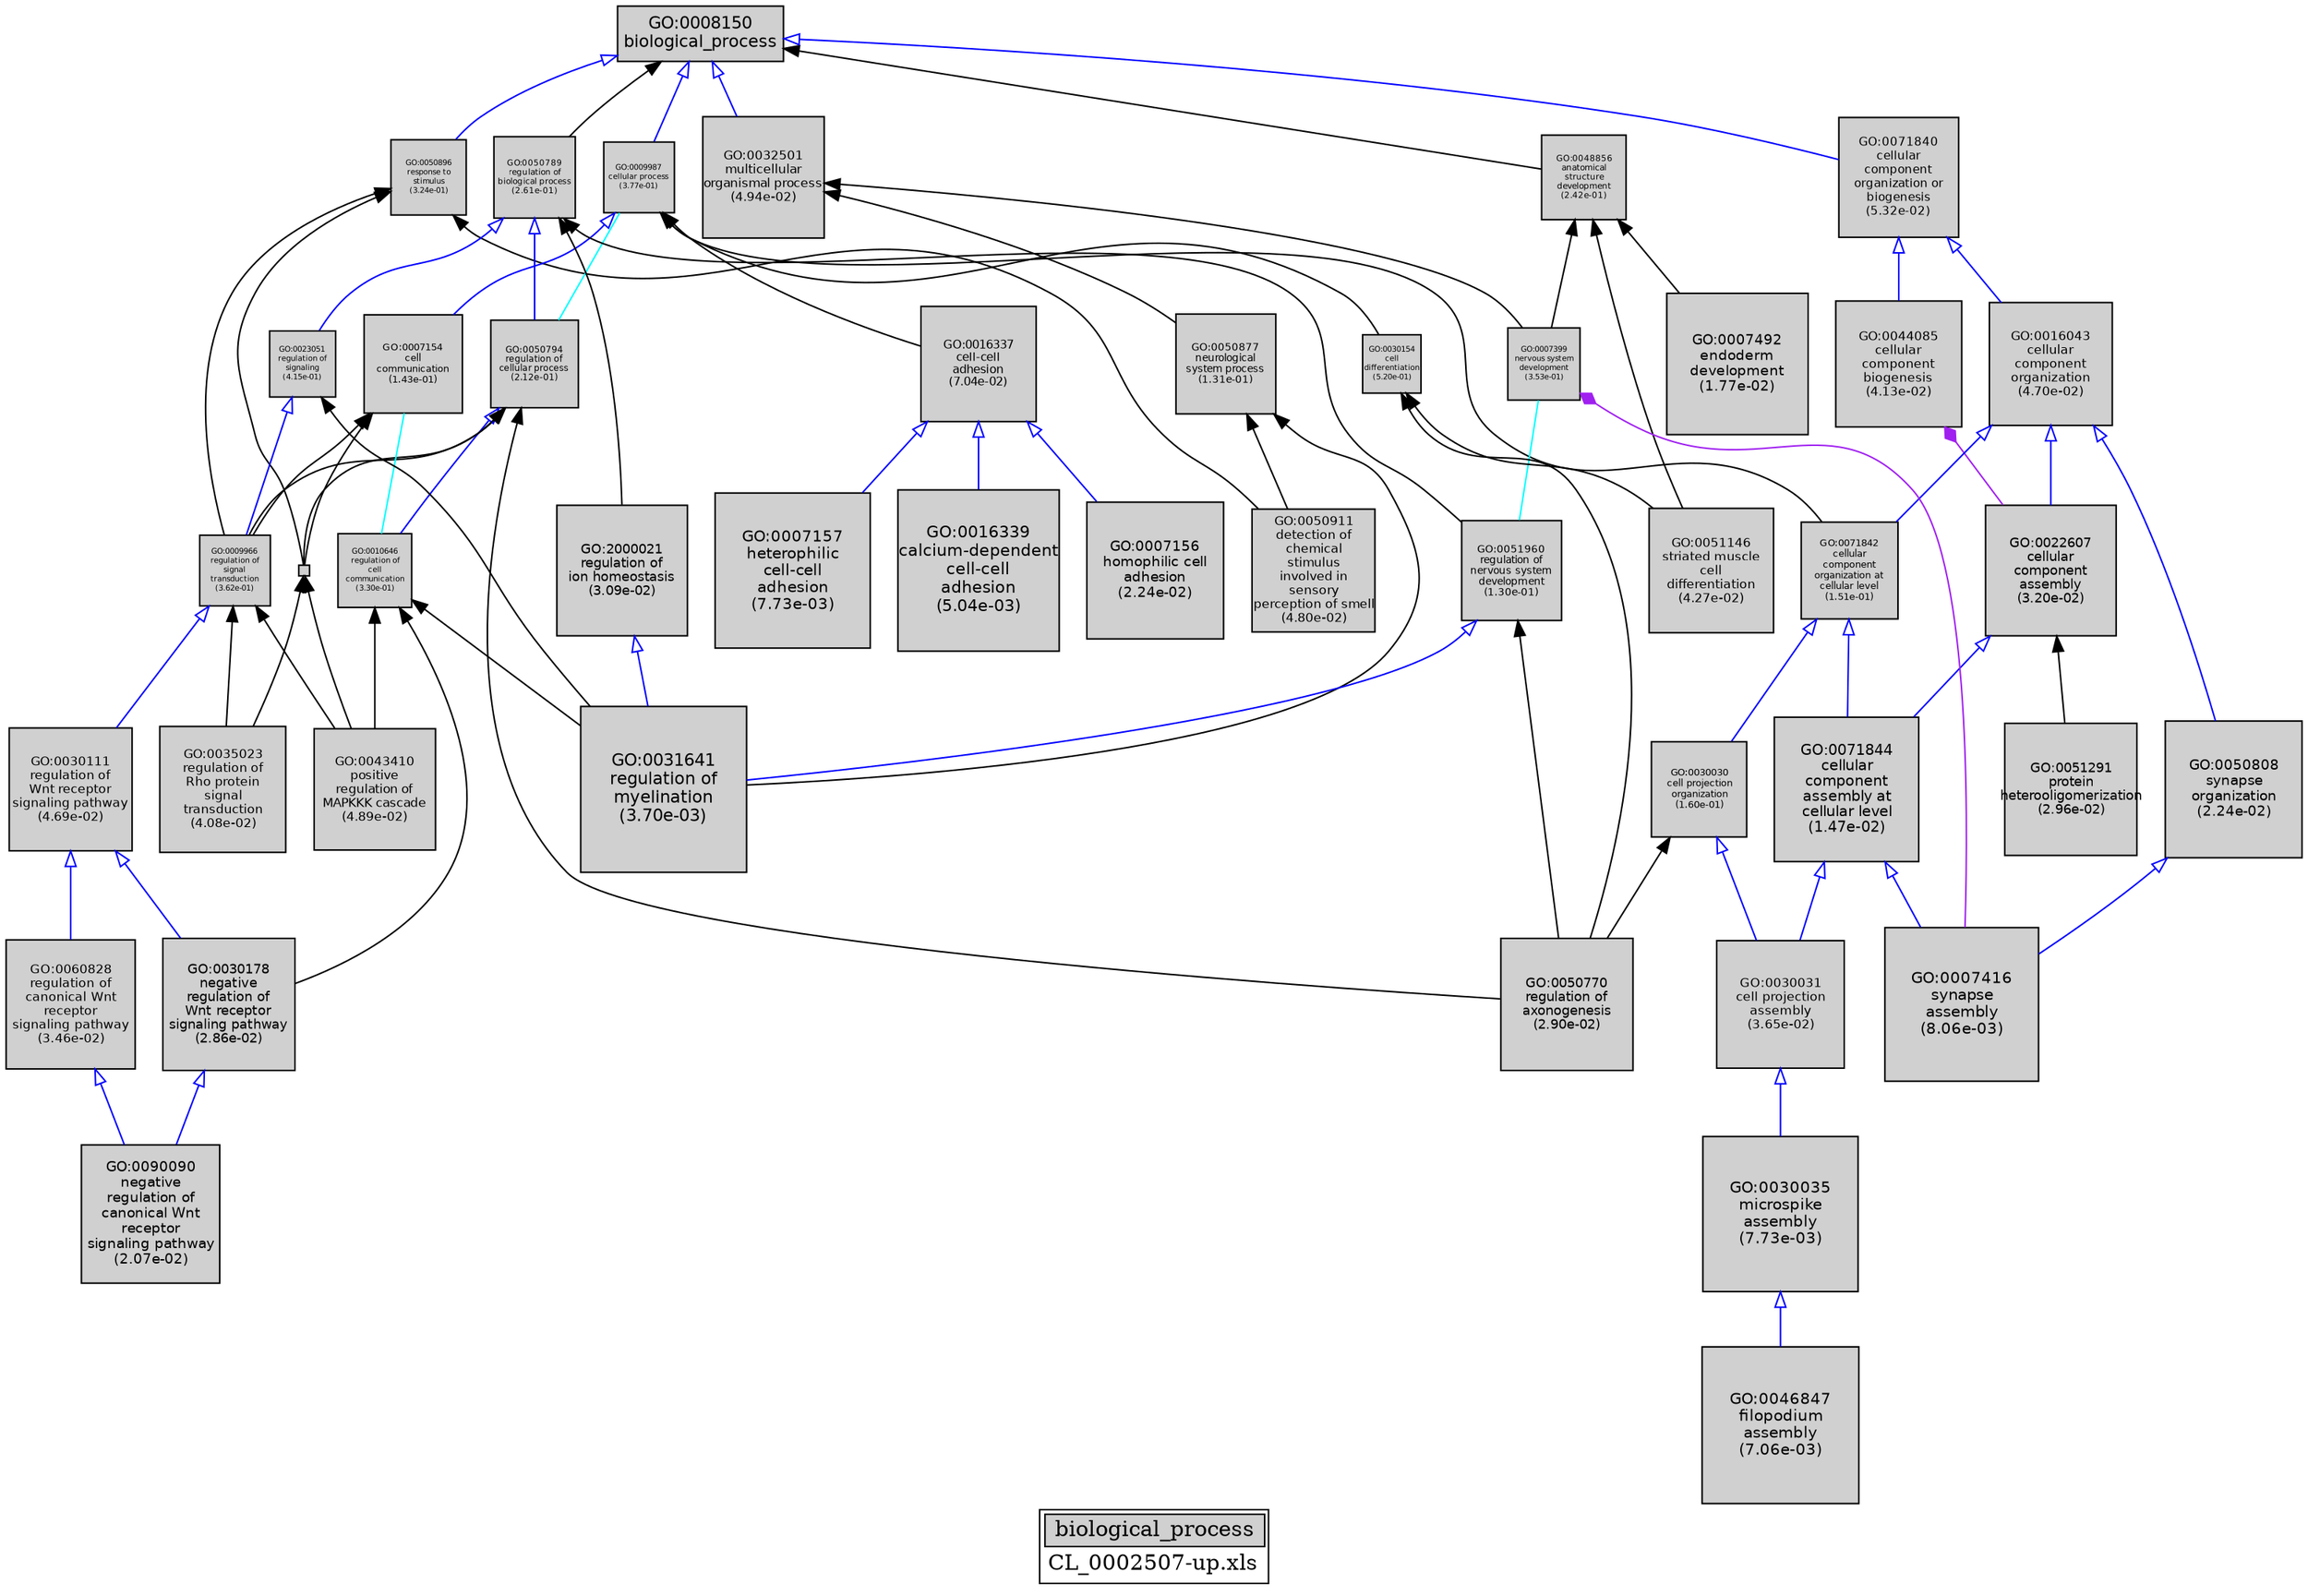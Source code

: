 digraph "biological_process" {
graph [ bgcolor = "#FFFFFF", label = <<TABLE COLOR="black" BGCOLOR="white"><TR><TD COLSPAN="2" BGCOLOR="#D0D0D0"><FONT COLOR="black">biological_process</FONT></TD></TR><TR><TD BORDER="0">CL_0002507-up.xls</TD></TR></TABLE>> ];
node [ fontname = "Helvetica" ];

subgraph "nodes" {

node [ style = "filled", fixedsize = "true", width = 1, shape = "box", fontsize = 9, fillcolor = "#D0D0D0", fontcolor = "black", color = "black" ];

"GO:0050896" [ URL = "#GO:0050896", label = <<TABLE BORDER="0"><TR><TD>GO:0050896<BR/>response to<BR/>stimulus<BR/>(3.24e-01)</TD></TR></TABLE>>, width = 0.678491149423, shape = "box", fontsize = 5.0, height = 0.678491149423 ];
"GO:0050794" [ URL = "#GO:0050794", label = <<TABLE BORDER="0"><TR><TD>GO:0050794<BR/>regulation of<BR/>cellular process<BR/>(2.12e-01)</TD></TR></TABLE>>, width = 0.794163321245, shape = "box", fontsize = 5.71797591296, height = 0.794163321245 ];
"GO:0016339" [ URL = "#GO:0016339", label = <<TABLE BORDER="0"><TR><TD>GO:0016339<BR/>calcium-dependent<BR/>cell-cell<BR/>adhesion<BR/>(5.04e-03)</TD></TR></TABLE>>, width = 1.4581267779, shape = "box", fontsize = 10.4985128009, height = 1.4581267779 ];
"GO:0009966" [ URL = "#GO:0009966", label = <<TABLE BORDER="0"><TR><TD>GO:0009966<BR/>regulation of<BR/>signal<BR/>transduction<BR/>(3.62e-01)</TD></TR></TABLE>>, width = 0.645478156369, shape = "box", fontsize = 5.0, height = 0.645478156369 ];
"GO:2000021" [ URL = "#GO:2000021", label = <<TABLE BORDER="0"><TR><TD>GO:2000021<BR/>regulation of<BR/>ion homeostasis<BR/>(3.09e-02)</TD></TR></TABLE>>, width = 1.18338592366, shape = "box", fontsize = 8.52037865034, height = 1.18338592366 ];
"GO:0030111" [ URL = "#GO:0030111", label = <<TABLE BORDER="0"><TR><TD>GO:0030111<BR/>regulation of<BR/>Wnt receptor<BR/>signaling pathway<BR/>(4.69e-02)</TD></TR></TABLE>>, width = 1.11073223585, shape = "box", fontsize = 7.99727209815, height = 1.11073223585 ];
"GO:0032501" [ URL = "#GO:0032501", label = <<TABLE BORDER="0"><TR><TD>GO:0032501<BR/>multicellular<BR/>organismal process<BR/>(4.94e-02)</TD></TR></TABLE>>, width = 1.10163183657, shape = "box", fontsize = 7.93174922329, height = 1.10163183657 ];
"GO:0030178" [ URL = "#GO:0030178", label = <<TABLE BORDER="0"><TR><TD>GO:0030178<BR/>negative<BR/>regulation of<BR/>Wnt receptor<BR/>signaling pathway<BR/>(2.86e-02)</TD></TR></TABLE>>, width = 1.19638234362, shape = "box", fontsize = 8.61395287408, height = 1.19638234362 ];
"GO:0009987" [ URL = "#GO:0009987", label = <<TABLE BORDER="0"><TR><TD>GO:0009987<BR/>cellular process<BR/>(3.77e-01)</TD></TR></TABLE>>, width = 0.632663381991, shape = "box", fontsize = 5.0, height = 0.632663381991 ];
"GO:0051291" [ URL = "#GO:0051291", label = <<TABLE BORDER="0"><TR><TD>GO:0051291<BR/>protein<BR/>heterooligomerization<BR/>(2.96e-02)</TD></TR></TABLE>>, width = 1.19070342192, shape = "box", fontsize = 8.57306463785, height = 1.19070342192 ];
"GO:0048856" [ URL = "#GO:0048856", label = <<TABLE BORDER="0"><TR><TD>GO:0048856<BR/>anatomical<BR/>structure<BR/>development<BR/>(2.42e-01)</TD></TR></TABLE>>, width = 0.760004030292, shape = "box", fontsize = 5.4720290181, height = 0.760004030292 ];
"GO:0022607" [ URL = "#GO:0022607", label = <<TABLE BORDER="0"><TR><TD>GO:0022607<BR/>cellular<BR/>component<BR/>assembly<BR/>(3.20e-02)</TD></TR></TABLE>>, width = 1.17761331592, shape = "box", fontsize = 8.47881587459, height = 1.17761331592 ];
"GO:0010646" [ URL = "#GO:0010646", label = <<TABLE BORDER="0"><TR><TD>GO:0010646<BR/>regulation of<BR/>cell<BR/>communication<BR/>(3.30e-01)</TD></TR></TABLE>>, width = 0.673475027494, shape = "box", fontsize = 5.0, height = 0.673475027494 ];
"GO:0071842" [ URL = "#GO:0071842", label = <<TABLE BORDER="0"><TR><TD>GO:0071842<BR/>cellular<BR/>component<BR/>organization at<BR/>cellular level<BR/>(1.51e-01)</TD></TR></TABLE>>, width = 0.87516556382, shape = "box", fontsize = 6.3011920595, height = 0.87516556382 ];
"GO:0007156" [ URL = "#GO:0007156", label = <<TABLE BORDER="0"><TR><TD>GO:0007156<BR/>homophilic cell<BR/>adhesion<BR/>(2.24e-02)</TD></TR></TABLE>>, width = 1.23700612514, shape = "box", fontsize = 8.90644410104, height = 1.23700612514 ];
"GO:0007157" [ URL = "#GO:0007157", label = <<TABLE BORDER="0"><TR><TD>GO:0007157<BR/>heterophilic<BR/>cell-cell<BR/>adhesion<BR/>(7.73e-03)</TD></TR></TABLE>>, width = 1.39841334747, shape = "box", fontsize = 10.0685761018, height = 1.39841334747 ];
"GO:0044085" [ URL = "#GO:0044085", label = <<TABLE BORDER="0"><TR><TD>GO:0044085<BR/>cellular<BR/>component<BR/>biogenesis<BR/>(4.13e-02)</TD></TR></TABLE>>, width = 1.13335107188, shape = "box", fontsize = 8.16012771755, height = 1.13335107188 ];
"GO:0030031" [ URL = "#GO:0030031", label = <<TABLE BORDER="0"><TR><TD>GO:0030031<BR/>cell projection<BR/>assembly<BR/>(3.65e-02)</TD></TR></TABLE>>, width = 1.15505659938, shape = "box", fontsize = 8.31640751554, height = 1.15505659938 ];
"GO:0050770" [ URL = "#GO:0050770", label = <<TABLE BORDER="0"><TR><TD>GO:0050770<BR/>regulation of<BR/>axonogenesis<BR/>(2.90e-02)</TD></TR></TABLE>>, width = 1.19447040991, shape = "box", fontsize = 8.60018695132, height = 1.19447040991 ];
"GO:0007492" [ URL = "#GO:0007492", label = <<TABLE BORDER="0"><TR><TD>GO:0007492<BR/>endoderm<BR/>development<BR/>(1.77e-02)</TD></TR></TABLE>>, width = 1.27405048407, shape = "box", fontsize = 9.17316348532, height = 1.27405048407 ];
"GO:0035556" [ URL = "#GO:0035556", width = 0.1, shape = "box", label = "", height = 0.1 ];
"GO:0016043" [ URL = "#GO:0016043", label = <<TABLE BORDER="0"><TR><TD>GO:0016043<BR/>cellular<BR/>component<BR/>organization<BR/>(4.70e-02)</TD></TR></TABLE>>, width = 1.11034196702, shape = "box", fontsize = 7.99446216258, height = 1.11034196702 ];
"GO:0050808" [ URL = "#GO:0050808", label = <<TABLE BORDER="0"><TR><TD>GO:0050808<BR/>synapse<BR/>organization<BR/>(2.24e-02)</TD></TR></TABLE>>, width = 1.23700612514, shape = "box", fontsize = 8.90644410104, height = 1.23700612514 ];
"GO:0035023" [ URL = "#GO:0035023", label = <<TABLE BORDER="0"><TR><TD>GO:0035023<BR/>regulation of<BR/>Rho protein<BR/>signal<BR/>transduction<BR/>(4.08e-02)</TD></TR></TABLE>>, width = 1.13585559563, shape = "box", fontsize = 8.17816028854, height = 1.13585559563 ];
"GO:0071840" [ URL = "#GO:0071840", label = <<TABLE BORDER="0"><TR><TD>GO:0071840<BR/>cellular<BR/>component<BR/>organization or<BR/>biogenesis<BR/>(5.32e-02)</TD></TR></TABLE>>, width = 1.08800026648, shape = "box", fontsize = 7.83360191865, height = 1.08800026648 ];
"GO:0050877" [ URL = "#GO:0050877", label = <<TABLE BORDER="0"><TR><TD>GO:0050877<BR/>neurological<BR/>system process<BR/>(1.31e-01)</TD></TR></TABLE>>, width = 0.908067809858, shape = "box", fontsize = 6.53808823098, height = 0.908067809858 ];
"GO:0008150" [ URL = "#GO:0008150", label = <<TABLE BORDER="0"><TR><TD>GO:0008150<BR/>biological_process</TD></TR></TABLE>>, width = 1.5, shape = "box", fontsize = 10.8 ];
"GO:0031641" [ URL = "#GO:0031641", label = <<TABLE BORDER="0"><TR><TD>GO:0031641<BR/>regulation of<BR/>myelination<BR/>(3.70e-03)</TD></TR></TABLE>>, width = 1.5, shape = "box", fontsize = 10.8, height = 1.5 ];
"GO:0051146" [ URL = "#GO:0051146", label = <<TABLE BORDER="0"><TR><TD>GO:0051146<BR/>striated muscle<BR/>cell<BR/>differentiation<BR/>(4.27e-02)</TD></TR></TABLE>>, width = 1.12758022933, shape = "box", fontsize = 8.11857765119, height = 1.12758022933 ];
"GO:0007399" [ URL = "#GO:0007399", label = <<TABLE BORDER="0"><TR><TD>GO:0007399<BR/>nervous system<BR/>development<BR/>(3.53e-01)</TD></TR></TABLE>>, width = 0.653227027723, shape = "box", fontsize = 5.0, height = 0.653227027723 ];
"GO:0007154" [ URL = "#GO:0007154", label = <<TABLE BORDER="0"><TR><TD>GO:0007154<BR/>cell<BR/>communication<BR/>(1.43e-01)</TD></TR></TABLE>>, width = 0.887238216968, shape = "box", fontsize = 6.38811516217, height = 0.887238216968 ];
"GO:0016337" [ URL = "#GO:0016337", label = <<TABLE BORDER="0"><TR><TD>GO:0016337<BR/>cell-cell<BR/>adhesion<BR/>(7.04e-02)</TD></TR></TABLE>>, width = 1.03523481053, shape = "box", fontsize = 7.45369063585, height = 1.03523481053 ];
"GO:0060828" [ URL = "#GO:0060828", label = <<TABLE BORDER="0"><TR><TD>GO:0060828<BR/>regulation of<BR/>canonical Wnt<BR/>receptor<BR/>signaling pathway<BR/>(3.46e-02)</TD></TR></TABLE>>, width = 1.16459075147, shape = "box", fontsize = 8.38505341061, height = 1.16459075147 ];
"GO:0090090" [ URL = "#GO:0090090", label = <<TABLE BORDER="0"><TR><TD>GO:0090090<BR/>negative<BR/>regulation of<BR/>canonical Wnt<BR/>receptor<BR/>signaling pathway<BR/>(2.07e-02)</TD></TR></TABLE>>, width = 1.24937697911, shape = "box", fontsize = 8.99551424962, height = 1.24937697911 ];
"GO:0046847" [ URL = "#GO:0046847", label = <<TABLE BORDER="0"><TR><TD>GO:0046847<BR/>filopodium<BR/>assembly<BR/>(7.06e-03)</TD></TR></TABLE>>, width = 1.41132796572, shape = "box", fontsize = 10.1615613532, height = 1.41132796572 ];
"GO:0050789" [ URL = "#GO:0050789", label = <<TABLE BORDER="0"><TR><TD>GO:0050789<BR/>regulation of<BR/>biological process<BR/>(2.61e-01)</TD></TR></TABLE>>, width = 0.740332313496, shape = "box", fontsize = 5.33039265717, height = 0.740332313496 ];
"GO:0051960" [ URL = "#GO:0051960", label = <<TABLE BORDER="0"><TR><TD>GO:0051960<BR/>regulation of<BR/>nervous system<BR/>development<BR/>(1.30e-01)</TD></TR></TABLE>>, width = 0.909258449439, shape = "box", fontsize = 6.54666083596, height = 0.909258449439 ];
"GO:0007416" [ URL = "#GO:0007416", label = <<TABLE BORDER="0"><TR><TD>GO:0007416<BR/>synapse<BR/>assembly<BR/>(8.06e-03)</TD></TR></TABLE>>, width = 1.39233157724, shape = "box", fontsize = 10.0247873561, height = 1.39233157724 ];
"GO:0071844" [ URL = "#GO:0071844", label = <<TABLE BORDER="0"><TR><TD>GO:0071844<BR/>cellular<BR/>component<BR/>assembly at<BR/>cellular level<BR/>(1.47e-02)</TD></TR></TABLE>>, width = 1.30356336282, shape = "box", fontsize = 9.3856562123, height = 1.30356336282 ];
"GO:0030035" [ URL = "#GO:0030035", label = <<TABLE BORDER="0"><TR><TD>GO:0030035<BR/>microspike<BR/>assembly<BR/>(7.73e-03)</TD></TR></TABLE>>, width = 1.39841334747, shape = "box", fontsize = 10.0685761018, height = 1.39841334747 ];
"GO:0043410" [ URL = "#GO:0043410", label = <<TABLE BORDER="0"><TR><TD>GO:0043410<BR/>positive<BR/>regulation of<BR/>MAPKKK cascade<BR/>(4.89e-02)</TD></TR></TABLE>>, width = 1.10340059435, shape = "box", fontsize = 7.94448427928, height = 1.10340059435 ];
"GO:0030030" [ URL = "#GO:0030030", label = <<TABLE BORDER="0"><TR><TD>GO:0030030<BR/>cell projection<BR/>organization<BR/>(1.60e-01)</TD></TR></TABLE>>, width = 0.861422557274, shape = "box", fontsize = 6.20224241238, height = 0.861422557274 ];
"GO:0030154" [ URL = "#GO:0030154", label = <<TABLE BORDER="0"><TR><TD>GO:0030154<BR/>cell<BR/>differentiation<BR/>(5.20e-01)</TD></TR></TABLE>>, width = 0.52141420963, shape = "box", fontsize = 5.0, height = 0.52141420963 ];
"GO:0050911" [ URL = "#GO:0050911", label = <<TABLE BORDER="0"><TR><TD>GO:0050911<BR/>detection of<BR/>chemical<BR/>stimulus<BR/>involved in<BR/>sensory<BR/>perception of smell<BR/>(4.80e-02)</TD></TR></TABLE>>, width = 1.10667764478, shape = "box", fontsize = 7.9680790424, height = 1.10667764478 ];
"GO:0023051" [ URL = "#GO:0023051", label = <<TABLE BORDER="0"><TR><TD>GO:0023051<BR/>regulation of<BR/>signaling<BR/>(4.15e-01)</TD></TR></TABLE>>, width = 0.601665042536, shape = "box", fontsize = 5.0, height = 0.601665042536 ];
}
subgraph "edges" {


edge [ dir = "back", weight = 1 ];
subgraph "regulates" {


edge [ color = "cyan", arrowtail = "none" ];
subgraph "positive" {


edge [ color = "green", arrowtail = "vee" ];
}
subgraph "negative" {


edge [ color = "red", arrowtail = "tee" ];
}
"GO:0007154" -> "GO:0010646";
"GO:0009987" -> "GO:0050794";
"GO:0007399" -> "GO:0051960";
}
subgraph "part_of" {


edge [ color = "purple", arrowtail = "diamond", weight = 2.5 ];
"GO:0007399" -> "GO:0007416";
"GO:0044085" -> "GO:0022607";
}
subgraph "is_a" {


edge [ color = "blue", arrowtail = "empty", weight = 5.0 ];
"GO:0008150" -> "GO:0009987";
"GO:0050789" -> "GO:0050794";
"GO:0008150" -> "GO:0050896";
"GO:0050789" -> "GO:0023051";
"GO:0023051" -> "GO:0009966";
"GO:0009987" -> "GO:0007154";
"GO:0071840" -> "GO:0044085";
"GO:0050794" -> "GO:0010646";
"GO:0071844" -> "GO:0007416";
"GO:0071844" -> "GO:0030031";
"GO:0071842" -> "GO:0071844";
"GO:0009966" -> "GO:0030111";
"GO:0016337" -> "GO:0016339";
"GO:2000021" -> "GO:0031641";
"GO:0030178" -> "GO:0090090";
"GO:0008150" -> "GO:0032501";
"GO:0030111" -> "GO:0030178";
"GO:0071840" -> "GO:0016043";
"GO:0030031" -> "GO:0030035";
"GO:0016337" -> "GO:0007157";
"GO:0060828" -> "GO:0090090";
"GO:0051960" -> "GO:0031641";
"GO:0071842" -> "GO:0030030";
"GO:0030111" -> "GO:0060828";
"GO:0022607" -> "GO:0071844";
"GO:0016043" -> "GO:0022607";
"GO:0016043" -> "GO:0071842";
"GO:0050808" -> "GO:0007416";
"GO:0016337" -> "GO:0007156";
"GO:0008150" -> "GO:0071840";
"GO:0030030" -> "GO:0030031";
"GO:0030035" -> "GO:0046847";
"GO:0016043" -> "GO:0050808";
}
"GO:0050794" -> "GO:0009966";
"GO:0050896" -> "GO:0050911";
"GO:0050877" -> "GO:0050911";
"GO:0009966" -> "GO:0043410";
"GO:0035556" -> "GO:0043410";
"GO:0050789" -> "GO:2000021";
"GO:0048856" -> "GO:0007492";
"GO:0009966" -> "GO:0035023";
"GO:0030154" -> "GO:0050770";
"GO:0010646" -> "GO:0031641";
"GO:0023051" -> "GO:0031641";
"GO:0050896" -> "GO:0035556";
"GO:0050789" -> "GO:0051960";
"GO:0032501" -> "GO:0050877";
"GO:0007154" -> "GO:0009966";
"GO:0050794" -> "GO:0050770";
"GO:0009987" -> "GO:0030154";
"GO:0048856" -> "GO:0007399";
"GO:0009987" -> "GO:0071842";
"GO:0008150" -> "GO:0050789";
"GO:0022607" -> "GO:0051291";
"GO:0008150" -> "GO:0048856";
"GO:0032501" -> "GO:0007399";
"GO:0050877" -> "GO:0031641";
"GO:0050794" -> "GO:0035556";
"GO:0048856" -> "GO:0051146";
"GO:0030030" -> "GO:0050770";
"GO:0010646" -> "GO:0043410";
"GO:0035556" -> "GO:0035023";
"GO:0030154" -> "GO:0051146";
"GO:0007154" -> "GO:0035556";
"GO:0051960" -> "GO:0050770";
"GO:0050896" -> "GO:0009966";
"GO:0010646" -> "GO:0030178";
"GO:0009987" -> "GO:0016337";
}
}
